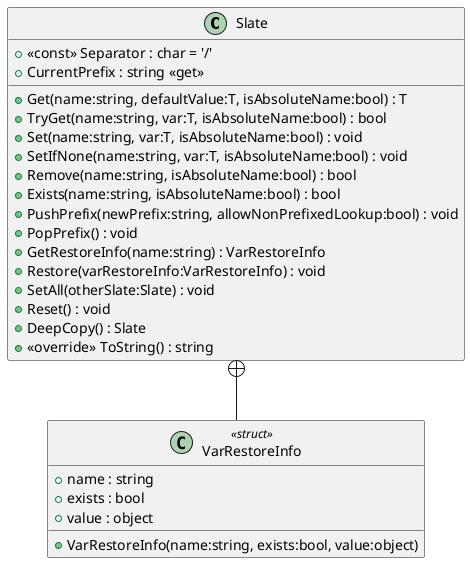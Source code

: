 @startuml
class Slate {
    + <<const>> Separator : char = '/'
    + CurrentPrefix : string <<get>>
    + Get(name:string, defaultValue:T, isAbsoluteName:bool) : T
    + TryGet(name:string, var:T, isAbsoluteName:bool) : bool
    + Set(name:string, var:T, isAbsoluteName:bool) : void
    + SetIfNone(name:string, var:T, isAbsoluteName:bool) : void
    + Remove(name:string, isAbsoluteName:bool) : bool
    + Exists(name:string, isAbsoluteName:bool) : bool
    + PushPrefix(newPrefix:string, allowNonPrefixedLookup:bool) : void
    + PopPrefix() : void
    + GetRestoreInfo(name:string) : VarRestoreInfo
    + Restore(varRestoreInfo:VarRestoreInfo) : void
    + SetAll(otherSlate:Slate) : void
    + Reset() : void
    + DeepCopy() : Slate
    + <<override>> ToString() : string
}
class VarRestoreInfo <<struct>> {
    + name : string
    + exists : bool
    + value : object
    + VarRestoreInfo(name:string, exists:bool, value:object)
}
Slate +-- VarRestoreInfo
@enduml
